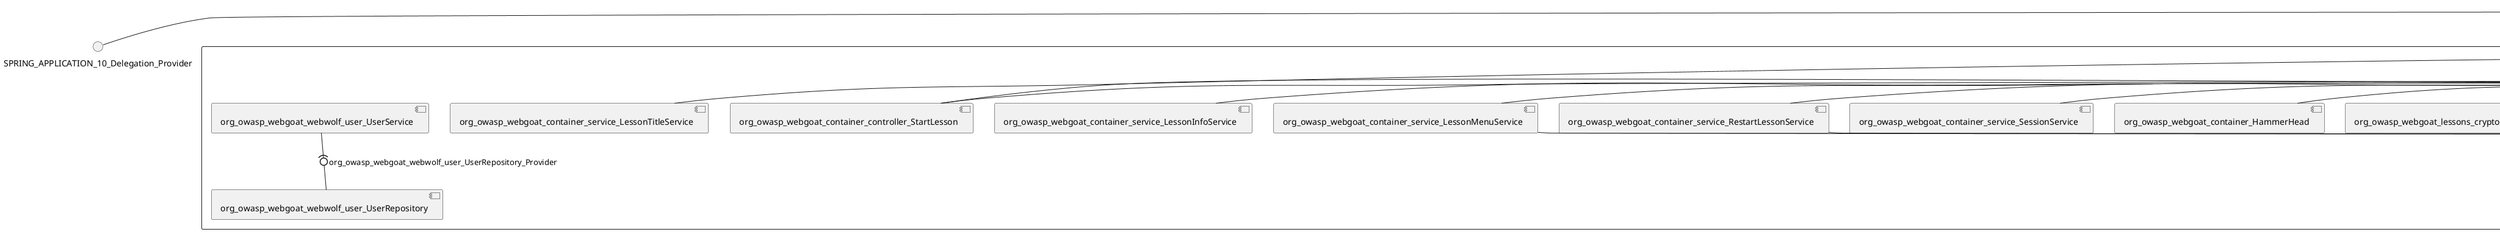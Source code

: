 @startuml
skinparam fixCircleLabelOverlapping true
skinparam componentStyle uml2
() SPRING_APPLICATION_10_Delegation_Provider
() SPRING_APPLICATION_11_Delegation_Provider
() SPRING_APPLICATION_12_Delegation_Provider
() SPRING_APPLICATION_13_Delegation_Provider
() SPRING_APPLICATION_14_Delegation_Provider
() SPRING_APPLICATION_15_Delegation_Provider
() SPRING_APPLICATION_16_Delegation_Provider
() SPRING_APPLICATION_2_Delegation_Provider
() SPRING_APPLICATION_3_Delegation_Provider
() SPRING_APPLICATION_4_Delegation_Provider
() SPRING_APPLICATION_5_Delegation_Provider
() SPRING_APPLICATION_6_Delegation_Provider
() SPRING_APPLICATION_7_Delegation_Provider
() SPRING_APPLICATION_8_Delegation_Provider
() SPRING_APPLICATION_9_Delegation_Provider
() SPRING_APPLICATION_BypassRestrictions_FieldRestrictions_POST_Delegation_Provider
() SPRING_APPLICATION_BypassRestrictions_frontendValidation_POST_Delegation_Provider
() SPRING_APPLICATION_ChromeDevTools_dummy_POST_Delegation_Provider
() SPRING_APPLICATION_ChromeDevTools_network_POST_Delegation_Provider
() SPRING_APPLICATION_CrossSiteScriptingStored_stored_xss_POST_Delegation_Provider
() SPRING_APPLICATION_CrossSiteScriptingStored_stored_xss_follow_up_POST_Delegation_Provider
() SPRING_APPLICATION_CrossSiteScripting_attack1_POST_Delegation_Provider
() SPRING_APPLICATION_CrossSiteScripting_attack3_POST_Delegation_Provider
() SPRING_APPLICATION_CrossSiteScripting_attack4_POST_Delegation_Provider
() SPRING_APPLICATION_CrossSiteScripting_attack5a_GET_Delegation_Provider
() SPRING_APPLICATION_CrossSiteScripting_attack6a_POST_Delegation_Provider
() SPRING_APPLICATION_CrossSiteScripting_dom_follow_up_POST_Delegation_Provider
() SPRING_APPLICATION_CrossSiteScripting_phone_home_xss_POST_Delegation_Provider
() SPRING_APPLICATION_CrossSiteScripting_quiz_GET_POST_Delegation_Provider
() SPRING_APPLICATION_Delegation_Provider
() SPRING_APPLICATION_GET_10_Delegation_Provider
() SPRING_APPLICATION_GET_11_Delegation_Provider
() SPRING_APPLICATION_GET_2_Delegation_Provider
() SPRING_APPLICATION_GET_3_Delegation_Provider
() SPRING_APPLICATION_GET_4_Delegation_Provider
() SPRING_APPLICATION_GET_5_Delegation_Provider
() SPRING_APPLICATION_GET_6_Delegation_Provider
() SPRING_APPLICATION_GET_7_Delegation_Provider
() SPRING_APPLICATION_GET_8_Delegation_Provider
() SPRING_APPLICATION_GET_9_Delegation_Provider
() SPRING_APPLICATION_GET_Delegation_Provider
() SPRING_APPLICATION_HtmlTampering_task_POST_Delegation_Provider
() SPRING_APPLICATION_HttpBasics_attack1_POST_Delegation_Provider
() SPRING_APPLICATION_HttpBasics_attack2_POST_Delegation_Provider
() SPRING_APPLICATION_IDOR_diff_attributes_POST_Delegation_Provider
() SPRING_APPLICATION_IDOR_login_POST_Delegation_Provider
() SPRING_APPLICATION_IDOR_profile_alt_path_POST_Delegation_Provider
() SPRING_APPLICATION_InsecureDeserialization_task_POST_Delegation_Provider
() SPRING_APPLICATION_InsecureLogin_Delegation_Provider
() SPRING_APPLICATION_JWT_decode_POST_Delegation_Provider
() SPRING_APPLICATION_JWT_jku_Delegation_Provider
() SPRING_APPLICATION_JWT_kid_Delegation_Provider
() SPRING_APPLICATION_JWT_quiz_GET_POST_Delegation_Provider
() SPRING_APPLICATION_JWT_refresh_Delegation_Provider
() SPRING_APPLICATION_JWT_secret_POST_Delegation_Provider
() SPRING_APPLICATION_JWT_votings_Delegation_Provider
() SPRING_APPLICATION_LogSpoofing_log_bleeding_POST_Delegation_Provider
() SPRING_APPLICATION_LogSpoofing_log_spoofing_POST_Delegation_Provider
() SPRING_APPLICATION_POST_10_Delegation_Provider
() SPRING_APPLICATION_POST_11_Delegation_Provider
() SPRING_APPLICATION_POST_12_Delegation_Provider
() SPRING_APPLICATION_POST_13_Delegation_Provider
() SPRING_APPLICATION_POST_14_Delegation_Provider
() SPRING_APPLICATION_POST_15_Delegation_Provider
() SPRING_APPLICATION_POST_16_Delegation_Provider
() SPRING_APPLICATION_POST_17_Delegation_Provider
() SPRING_APPLICATION_POST_18_Delegation_Provider
() SPRING_APPLICATION_POST_2_Delegation_Provider
() SPRING_APPLICATION_POST_3_Delegation_Provider
() SPRING_APPLICATION_POST_4_Delegation_Provider
() SPRING_APPLICATION_POST_5_Delegation_Provider
() SPRING_APPLICATION_POST_6_Delegation_Provider
() SPRING_APPLICATION_POST_7_Delegation_Provider
() SPRING_APPLICATION_POST_8_Delegation_Provider
() SPRING_APPLICATION_POST_9_Delegation_Provider
() SPRING_APPLICATION_POST_Delegation_Provider
() SPRING_APPLICATION_PUT_Delegation_Provider
() SPRING_APPLICATION_PasswordReset_ForgotPassword_create_password_reset_link_POST_Delegation_Provider
() SPRING_APPLICATION_PasswordReset_SecurityQuestions_POST_Delegation_Provider
() SPRING_APPLICATION_PasswordReset_reset_Delegation_Provider
() SPRING_APPLICATION_PasswordReset_simple_mail_reset_POST_Delegation_Provider
() SPRING_APPLICATION_PathTraversal_profile_picture_GET_Delegation_Provider
() SPRING_APPLICATION_PathTraversal_profile_picture_fix_GET_Delegation_Provider
() SPRING_APPLICATION_PathTraversal_profile_upload_POST_Delegation_Provider
() SPRING_APPLICATION_PathTraversal_profile_upload_fix_POST_Delegation_Provider
() SPRING_APPLICATION_PathTraversal_profile_upload_remove_user_input_POST_Delegation_Provider
() SPRING_APPLICATION_PathTraversal_random_POST_Delegation_Provider
() SPRING_APPLICATION_PathTraversal_random_picture_GET_Delegation_Provider
() SPRING_APPLICATION_PathTraversal_zip_slip_Delegation_Provider
() SPRING_APPLICATION_SSRF_task1_POST_Delegation_Provider
() SPRING_APPLICATION_SSRF_task2_POST_Delegation_Provider
() SPRING_APPLICATION_SecurePasswords_assignment_POST_Delegation_Provider
() SPRING_APPLICATION_SqlInjectionAdvanced_attack6a_POST_Delegation_Provider
() SPRING_APPLICATION_SqlInjectionAdvanced_attack6b_POST_Delegation_Provider
() SPRING_APPLICATION_SqlInjectionAdvanced_challenge_Login_POST_Delegation_Provider
() SPRING_APPLICATION_SqlInjectionAdvanced_challenge_PUT_Delegation_Provider
() SPRING_APPLICATION_SqlInjectionAdvanced_quiz_GET_POST_Delegation_Provider
() SPRING_APPLICATION_SqlInjectionMitigations_attack10a_POST_Delegation_Provider
() SPRING_APPLICATION_SqlInjectionMitigations_attack10b_POST_Delegation_Provider
() SPRING_APPLICATION_SqlInjectionMitigations_attack12a_POST_Delegation_Provider
() SPRING_APPLICATION_SqlInjectionMitigations_servers_GET_Delegation_Provider
() SPRING_APPLICATION_SqlInjection_assignment5a_POST_Delegation_Provider
() SPRING_APPLICATION_SqlInjection_assignment5b_POST_Delegation_Provider
() SPRING_APPLICATION_SqlInjection_attack10_POST_Delegation_Provider
() SPRING_APPLICATION_SqlInjection_attack2_POST_Delegation_Provider
() SPRING_APPLICATION_SqlInjection_attack3_POST_Delegation_Provider
() SPRING_APPLICATION_SqlInjection_attack4_POST_Delegation_Provider
() SPRING_APPLICATION_SqlInjection_attack5_POST_Delegation_Provider
() SPRING_APPLICATION_SqlInjection_attack8_POST_Delegation_Provider
() SPRING_APPLICATION_SqlInjection_attack9_POST_Delegation_Provider
() SPRING_APPLICATION_SqlOnlyInputValidationOnKeywords_attack_POST_Delegation_Provider
() SPRING_APPLICATION_SqlOnlyInputValidation_attack_POST_Delegation_Provider
() SPRING_APPLICATION_VulnerableComponents_attack1_POST_Delegation_Provider
() SPRING_APPLICATION_WebWolf_GET_Delegation_Provider
() SPRING_APPLICATION_WebWolf_landing_Delegation_Provider
() SPRING_APPLICATION_WebWolf_mail_Delegation_Provider
() SPRING_APPLICATION_challenge_1_POST_Delegation_Provider
() SPRING_APPLICATION_challenge_5_POST_Delegation_Provider
() SPRING_APPLICATION_challenge_7_Delegation_Provider
() SPRING_APPLICATION_challenge_8_Delegation_Provider
() SPRING_APPLICATION_challenge_logo_Delegation_Provider
() SPRING_APPLICATION_cia_quiz_GET_POST_Delegation_Provider
() SPRING_APPLICATION_clientSideFiltering_attack1_POST_Delegation_Provider
() SPRING_APPLICATION_clientSideFiltering_challenge_store_coupons_GET_Delegation_Provider
() SPRING_APPLICATION_clientSideFiltering_getItForFree_POST_Delegation_Provider
() SPRING_APPLICATION_clientSideFiltering_salaries_GET_Delegation_Provider
() SPRING_APPLICATION_crypto_encoding_basic_auth_POST_Delegation_Provider
() SPRING_APPLICATION_crypto_encoding_xor_POST_Delegation_Provider
() SPRING_APPLICATION_crypto_hashing_POST_Delegation_Provider
() SPRING_APPLICATION_crypto_secure_defaults_POST_Delegation_Provider
() SPRING_APPLICATION_crypto_signing_verify_POST_Delegation_Provider
() SPRING_APPLICATION_csrf_feedback_message_POST_Delegation_Provider
() SPRING_APPLICATION_csrf_review_POST_Delegation_Provider
() SPRING_APPLICATION_files_GET_Delegation_Provider
() SPRING_APPLICATION_fileupload_POST_Delegation_Provider
() SPRING_APPLICATION_jwt_Delegation_Provider
() SPRING_APPLICATION_landing_Delegation_Provider
() SPRING_APPLICATION_lesson_template_Delegation_Provider
() SPRING_APPLICATION_login_oauth_mvc_GET_Delegation_Provider
() SPRING_APPLICATION_mail_DELETE_GET_POST_Delegation_Provider
() SPRING_APPLICATION_register_mvc_POST_Delegation_Provider
() SPRING_APPLICATION_registration_GET_Delegation_Provider
() SPRING_APPLICATION_requests_GET_Delegation_Provider
() SPRING_APPLICATION_scoreboard_data_GET_Delegation_Provider
() SPRING_APPLICATION_server_directory_GET_Delegation_Provider
() SPRING_APPLICATION_service_debug_labels_mvc_Delegation_Provider
() SPRING_APPLICATION_service_lessonoverview_mvc_Delegation_Provider
() SPRING_APPLICATION_xxe_comments_GET_Delegation_Provider
rectangle System {
[org_owasp_webgoat_container_HammerHead] [[webgoat-webgoat.repository#_2__o_miHEe-Sm8hEGGBwPg]]
[org_owasp_webgoat_container_WebWolfRedirect] [[webgoat-webgoat.repository#_2__o_miHEe-Sm8hEGGBwPg]]
[org_owasp_webgoat_container_controller_StartLesson] [[webgoat-webgoat.repository#_2__o_miHEe-Sm8hEGGBwPg]]
[org_owasp_webgoat_container_controller_Welcome] [[webgoat-webgoat.repository#_2__o_miHEe-Sm8hEGGBwPg]]
[org_owasp_webgoat_container_i18n_PluginMessages_Provider] [[webgoat-webgoat.repository#_2__o_miHEe-Sm8hEGGBwPg]]
[org_owasp_webgoat_container_report_ReportCardController] [[webgoat-webgoat.repository#_2__o_miHEe-Sm8hEGGBwPg]]
[org_owasp_webgoat_container_service_EnvironmentService] [[webgoat-webgoat.repository#_2__o_miHEe-Sm8hEGGBwPg]]
[org_owasp_webgoat_container_service_HintService] [[webgoat-webgoat.repository#_2__o_miHEe-Sm8hEGGBwPg]]
[org_owasp_webgoat_container_service_LabelDebugService] [[webgoat-webgoat.repository#_2__o_miHEe-Sm8hEGGBwPg]]
[org_owasp_webgoat_container_service_LabelService] [[webgoat-webgoat.repository#_2__o_miHEe-Sm8hEGGBwPg]]
[org_owasp_webgoat_container_service_LessonInfoService] [[webgoat-webgoat.repository#_2__o_miHEe-Sm8hEGGBwPg]]
[org_owasp_webgoat_container_service_LessonMenuService] [[webgoat-webgoat.repository#_2__o_miHEe-Sm8hEGGBwPg]]
[org_owasp_webgoat_container_service_LessonProgressService] [[webgoat-webgoat.repository#_2__o_miHEe-Sm8hEGGBwPg]]
[org_owasp_webgoat_container_service_LessonTitleService] [[webgoat-webgoat.repository#_2__o_miHEe-Sm8hEGGBwPg]]
[org_owasp_webgoat_container_service_RestartLessonService] [[webgoat-webgoat.repository#_2__o_miHEe-Sm8hEGGBwPg]]
[org_owasp_webgoat_container_service_SessionService] [[webgoat-webgoat.repository#_2__o_miHEe-Sm8hEGGBwPg]]
[org_owasp_webgoat_container_session_UserSessionData_Provider] [[webgoat-webgoat.repository#_2__o_miHEe-Sm8hEGGBwPg]]
[org_owasp_webgoat_container_session_WebSession_Provider] [[webgoat-webgoat.repository#_2__o_miHEe-Sm8hEGGBwPg]]
[org_owasp_webgoat_container_users_RegistrationController] [[webgoat-webgoat.repository#_2__o_miHEe-Sm8hEGGBwPg]]
[org_owasp_webgoat_container_users_Scoreboard] [[webgoat-webgoat.repository#_2__o_miHEe-Sm8hEGGBwPg]]
[org_owasp_webgoat_container_users_UserProgressRepository] [[webgoat-webgoat.repository#_2__o_miHEe-Sm8hEGGBwPg]]
[org_owasp_webgoat_container_users_UserRepository] [[webgoat-webgoat.repository#_2__o_miHEe-Sm8hEGGBwPg]]
[org_owasp_webgoat_container_users_UserService] [[webgoat-webgoat.repository#_2__o_miHEe-Sm8hEGGBwPg]]
[org_owasp_webgoat_lessons_authbypass_VerifyAccount] [[webgoat-webgoat.repository#_2__o_miHEe-Sm8hEGGBwPg]]
[org_owasp_webgoat_lessons_bypassrestrictions_BypassRestrictionsFieldRestrictions] [[webgoat-webgoat.repository#_2__o_miHEe-Sm8hEGGBwPg]]
[org_owasp_webgoat_lessons_bypassrestrictions_BypassRestrictionsFrontendValidation] [[webgoat-webgoat.repository#_2__o_miHEe-Sm8hEGGBwPg]]
[org_owasp_webgoat_lessons_challenges_FlagController] [[webgoat-webgoat.repository#_2__o_miHEe-Sm8hEGGBwPg]]
[org_owasp_webgoat_lessons_challenges_challenge1_Assignment1] [[webgoat-webgoat.repository#_2__o_miHEe-Sm8hEGGBwPg]]
[org_owasp_webgoat_lessons_challenges_challenge1_ImageServlet] [[webgoat-webgoat.repository#_2__o_miHEe-Sm8hEGGBwPg]]
[org_owasp_webgoat_lessons_challenges_challenge5_Assignment5] [[webgoat-webgoat.repository#_2__o_miHEe-Sm8hEGGBwPg]]
[org_owasp_webgoat_lessons_challenges_challenge7_Assignment7] [[webgoat-webgoat.repository#_2__o_miHEe-Sm8hEGGBwPg]]
[org_owasp_webgoat_lessons_challenges_challenge8_Assignment8] [[webgoat-webgoat.repository#_2__o_miHEe-Sm8hEGGBwPg]]
[org_owasp_webgoat_lessons_chromedevtools_NetworkDummy] [[webgoat-webgoat.repository#_2__o_miHEe-Sm8hEGGBwPg]]
[org_owasp_webgoat_lessons_chromedevtools_NetworkLesson] [[webgoat-webgoat.repository#_2__o_miHEe-Sm8hEGGBwPg]]
[org_owasp_webgoat_lessons_cia_CIAQuiz] [[webgoat-webgoat.repository#_2__o_miHEe-Sm8hEGGBwPg]]
[org_owasp_webgoat_lessons_clientsidefiltering_ClientSideFilteringAssignment] [[webgoat-webgoat.repository#_2__o_miHEe-Sm8hEGGBwPg]]
[org_owasp_webgoat_lessons_clientsidefiltering_ClientSideFilteringFreeAssignment] [[webgoat-webgoat.repository#_2__o_miHEe-Sm8hEGGBwPg]]
[org_owasp_webgoat_lessons_clientsidefiltering_Salaries] [[webgoat-webgoat.repository#_2__o_miHEe-Sm8hEGGBwPg]]
[org_owasp_webgoat_lessons_clientsidefiltering_ShopEndpoint] [[webgoat-webgoat.repository#_2__o_miHEe-Sm8hEGGBwPg]]
[org_owasp_webgoat_lessons_cryptography_EncodingAssignment] [[webgoat-webgoat.repository#_2__o_miHEe-Sm8hEGGBwPg]]
[org_owasp_webgoat_lessons_cryptography_HashingAssignment] [[webgoat-webgoat.repository#_2__o_miHEe-Sm8hEGGBwPg]]
[org_owasp_webgoat_lessons_cryptography_SecureDefaultsAssignment] [[webgoat-webgoat.repository#_2__o_miHEe-Sm8hEGGBwPg]]
[org_owasp_webgoat_lessons_cryptography_SigningAssignment] [[webgoat-webgoat.repository#_2__o_miHEe-Sm8hEGGBwPg]]
[org_owasp_webgoat_lessons_cryptography_XOREncodingAssignment] [[webgoat-webgoat.repository#_2__o_miHEe-Sm8hEGGBwPg]]
[org_owasp_webgoat_lessons_csrf_CSRFConfirmFlag1] [[webgoat-webgoat.repository#_2__o_miHEe-Sm8hEGGBwPg]]
[org_owasp_webgoat_lessons_csrf_CSRFFeedback] [[webgoat-webgoat.repository#_2__o_miHEe-Sm8hEGGBwPg]]
[org_owasp_webgoat_lessons_csrf_CSRFGetFlag] [[webgoat-webgoat.repository#_2__o_miHEe-Sm8hEGGBwPg]]
[org_owasp_webgoat_lessons_csrf_CSRFLogin] [[webgoat-webgoat.repository#_2__o_miHEe-Sm8hEGGBwPg]]
[org_owasp_webgoat_lessons_csrf_ForgedReviews] [[webgoat-webgoat.repository#_2__o_miHEe-Sm8hEGGBwPg]]
[org_owasp_webgoat_lessons_csrf_ObjectMapper_Provider] [[webgoat-webgoat.repository#_2__o_miHEe-Sm8hEGGBwPg]]
[org_owasp_webgoat_lessons_deserialization_InsecureDeserializationTask] [[webgoat-webgoat.repository#_2__o_miHEe-Sm8hEGGBwPg]]
[org_owasp_webgoat_lessons_hijacksession_HijackSessionAssignment] [[webgoat-webgoat.repository#_2__o_miHEe-Sm8hEGGBwPg]]
[org_owasp_webgoat_lessons_hijacksession_cas_HijackSessionAuthenticationProvider] [[webgoat-webgoat.repository#_2__o_miHEe-Sm8hEGGBwPg]]
[org_owasp_webgoat_lessons_htmltampering_HtmlTamperingTask] [[webgoat-webgoat.repository#_2__o_miHEe-Sm8hEGGBwPg]]
[org_owasp_webgoat_lessons_httpbasics_HttpBasicsLesson] [[webgoat-webgoat.repository#_2__o_miHEe-Sm8hEGGBwPg]]
[org_owasp_webgoat_lessons_httpbasics_HttpBasicsQuiz] [[webgoat-webgoat.repository#_2__o_miHEe-Sm8hEGGBwPg]]
[org_owasp_webgoat_lessons_httpproxies_HttpBasicsInterceptRequest] [[webgoat-webgoat.repository#_2__o_miHEe-Sm8hEGGBwPg]]
[org_owasp_webgoat_lessons_idor_IDORDiffAttributes] [[webgoat-webgoat.repository#_2__o_miHEe-Sm8hEGGBwPg]]
[org_owasp_webgoat_lessons_idor_IDOREditOtherProfile] [[webgoat-webgoat.repository#_2__o_miHEe-Sm8hEGGBwPg]]
[org_owasp_webgoat_lessons_idor_IDORLogin] [[webgoat-webgoat.repository#_2__o_miHEe-Sm8hEGGBwPg]]
[org_owasp_webgoat_lessons_idor_IDORViewOtherProfile] [[webgoat-webgoat.repository#_2__o_miHEe-Sm8hEGGBwPg]]
[org_owasp_webgoat_lessons_idor_IDORViewOwnProfile] [[webgoat-webgoat.repository#_2__o_miHEe-Sm8hEGGBwPg]]
[org_owasp_webgoat_lessons_idor_IDORViewOwnProfileAltUrl] [[webgoat-webgoat.repository#_2__o_miHEe-Sm8hEGGBwPg]]
[org_owasp_webgoat_lessons_insecurelogin_InsecureLoginTask] [[webgoat-webgoat.repository#_2__o_miHEe-Sm8hEGGBwPg]]
[org_owasp_webgoat_lessons_jwt_JWTDecodeEndpoint] [[webgoat-webgoat.repository#_2__o_miHEe-Sm8hEGGBwPg]]
[org_owasp_webgoat_lessons_jwt_JWTQuiz] [[webgoat-webgoat.repository#_2__o_miHEe-Sm8hEGGBwPg]]
[org_owasp_webgoat_lessons_jwt_JWTRefreshEndpoint] [[webgoat-webgoat.repository#_2__o_miHEe-Sm8hEGGBwPg]]
[org_owasp_webgoat_lessons_jwt_JWTSecretKeyEndpoint] [[webgoat-webgoat.repository#_2__o_miHEe-Sm8hEGGBwPg]]
[org_owasp_webgoat_lessons_jwt_JWTVotesEndpoint] [[webgoat-webgoat.repository#_2__o_miHEe-Sm8hEGGBwPg]]
[org_owasp_webgoat_lessons_jwt_claimmisuse_JWTHeaderJKUEndpoint] [[webgoat-webgoat.repository#_2__o_miHEe-Sm8hEGGBwPg]]
[org_owasp_webgoat_lessons_jwt_claimmisuse_JWTHeaderKIDEndpoint] [[webgoat-webgoat.repository#_2__o_miHEe-Sm8hEGGBwPg]]
[org_owasp_webgoat_lessons_lessontemplate_SampleAttack] [[webgoat-webgoat.repository#_2__o_miHEe-Sm8hEGGBwPg]]
[org_owasp_webgoat_lessons_logging_LogBleedingTask] [[webgoat-webgoat.repository#_2__o_miHEe-Sm8hEGGBwPg]]
[org_owasp_webgoat_lessons_logging_LogSpoofingTask] [[webgoat-webgoat.repository#_2__o_miHEe-Sm8hEGGBwPg]]
[org_owasp_webgoat_lessons_missingac_MissingFunctionACHiddenMenus] [[webgoat-webgoat.repository#_2__o_miHEe-Sm8hEGGBwPg]]
[org_owasp_webgoat_lessons_missingac_MissingFunctionACUsers] [[webgoat-webgoat.repository#_2__o_miHEe-Sm8hEGGBwPg]]
[org_owasp_webgoat_lessons_missingac_MissingFunctionACYourHash] [[webgoat-webgoat.repository#_2__o_miHEe-Sm8hEGGBwPg]]
[org_owasp_webgoat_lessons_missingac_MissingFunctionACYourHashAdmin] [[webgoat-webgoat.repository#_2__o_miHEe-Sm8hEGGBwPg]]
[org_owasp_webgoat_lessons_passwordreset_QuestionsAssignment] [[webgoat-webgoat.repository#_2__o_miHEe-Sm8hEGGBwPg]]
[org_owasp_webgoat_lessons_passwordreset_ResetLinkAssignment] [[webgoat-webgoat.repository#_2__o_miHEe-Sm8hEGGBwPg]]
[org_owasp_webgoat_lessons_passwordreset_ResetLinkAssignmentForgotPassword] [[webgoat-webgoat.repository#_2__o_miHEe-Sm8hEGGBwPg]]
[org_owasp_webgoat_lessons_passwordreset_SecurityQuestionAssignment] [[webgoat-webgoat.repository#_2__o_miHEe-Sm8hEGGBwPg]]
[org_owasp_webgoat_lessons_passwordreset_SimpleMailAssignment] [[webgoat-webgoat.repository#_2__o_miHEe-Sm8hEGGBwPg]]
[org_owasp_webgoat_lessons_passwordreset_TriedQuestions] [[webgoat-webgoat.repository#_2__o_miHEe-Sm8hEGGBwPg]]
[org_owasp_webgoat_lessons_pathtraversal_ProfileUpload] [[webgoat-webgoat.repository#_2__o_miHEe-Sm8hEGGBwPg]]
[org_owasp_webgoat_lessons_pathtraversal_ProfileUploadFix] [[webgoat-webgoat.repository#_2__o_miHEe-Sm8hEGGBwPg]]
[org_owasp_webgoat_lessons_pathtraversal_ProfileUploadRemoveUserInput] [[webgoat-webgoat.repository#_2__o_miHEe-Sm8hEGGBwPg]]
[org_owasp_webgoat_lessons_pathtraversal_ProfileUploadRetrieval] [[webgoat-webgoat.repository#_2__o_miHEe-Sm8hEGGBwPg]]
[org_owasp_webgoat_lessons_pathtraversal_ProfileZipSlip] [[webgoat-webgoat.repository#_2__o_miHEe-Sm8hEGGBwPg]]
[org_owasp_webgoat_lessons_securepasswords_SecurePasswordsAssignment] [[webgoat-webgoat.repository#_2__o_miHEe-Sm8hEGGBwPg]]
[org_owasp_webgoat_lessons_spoofcookie_SpoofCookieAssignment] [[webgoat-webgoat.repository#_2__o_miHEe-Sm8hEGGBwPg]]
[org_owasp_webgoat_lessons_sqlinjection_advanced_SqlInjectionChallenge] [[webgoat-webgoat.repository#_2__o_miHEe-Sm8hEGGBwPg]]
[org_owasp_webgoat_lessons_sqlinjection_advanced_SqlInjectionChallengeLogin] [[webgoat-webgoat.repository#_2__o_miHEe-Sm8hEGGBwPg]]
[org_owasp_webgoat_lessons_sqlinjection_advanced_SqlInjectionLesson6a] [[webgoat-webgoat.repository#_2__o_miHEe-Sm8hEGGBwPg]]
[org_owasp_webgoat_lessons_sqlinjection_advanced_SqlInjectionLesson6b] [[webgoat-webgoat.repository#_2__o_miHEe-Sm8hEGGBwPg]]
[org_owasp_webgoat_lessons_sqlinjection_advanced_SqlInjectionQuiz] [[webgoat-webgoat.repository#_2__o_miHEe-Sm8hEGGBwPg]]
[org_owasp_webgoat_lessons_sqlinjection_introduction_SqlInjectionLesson10] [[webgoat-webgoat.repository#_2__o_miHEe-Sm8hEGGBwPg]]
[org_owasp_webgoat_lessons_sqlinjection_introduction_SqlInjectionLesson2] [[webgoat-webgoat.repository#_2__o_miHEe-Sm8hEGGBwPg]]
[org_owasp_webgoat_lessons_sqlinjection_introduction_SqlInjectionLesson3] [[webgoat-webgoat.repository#_2__o_miHEe-Sm8hEGGBwPg]]
[org_owasp_webgoat_lessons_sqlinjection_introduction_SqlInjectionLesson4] [[webgoat-webgoat.repository#_2__o_miHEe-Sm8hEGGBwPg]]
[org_owasp_webgoat_lessons_sqlinjection_introduction_SqlInjectionLesson5] [[webgoat-webgoat.repository#_2__o_miHEe-Sm8hEGGBwPg]]
[org_owasp_webgoat_lessons_sqlinjection_introduction_SqlInjectionLesson5a] [[webgoat-webgoat.repository#_2__o_miHEe-Sm8hEGGBwPg]]
[org_owasp_webgoat_lessons_sqlinjection_introduction_SqlInjectionLesson5b] [[webgoat-webgoat.repository#_2__o_miHEe-Sm8hEGGBwPg]]
[org_owasp_webgoat_lessons_sqlinjection_introduction_SqlInjectionLesson8] [[webgoat-webgoat.repository#_2__o_miHEe-Sm8hEGGBwPg]]
[org_owasp_webgoat_lessons_sqlinjection_introduction_SqlInjectionLesson9] [[webgoat-webgoat.repository#_2__o_miHEe-Sm8hEGGBwPg]]
[org_owasp_webgoat_lessons_sqlinjection_mitigation_Servers] [[webgoat-webgoat.repository#_2__o_miHEe-Sm8hEGGBwPg]]
[org_owasp_webgoat_lessons_sqlinjection_mitigation_SqlInjectionLesson10a] [[webgoat-webgoat.repository#_2__o_miHEe-Sm8hEGGBwPg]]
[org_owasp_webgoat_lessons_sqlinjection_mitigation_SqlInjectionLesson10b] [[webgoat-webgoat.repository#_2__o_miHEe-Sm8hEGGBwPg]]
[org_owasp_webgoat_lessons_sqlinjection_mitigation_SqlInjectionLesson13] [[webgoat-webgoat.repository#_2__o_miHEe-Sm8hEGGBwPg]]
[org_owasp_webgoat_lessons_sqlinjection_mitigation_SqlOnlyInputValidation] [[webgoat-webgoat.repository#_2__o_miHEe-Sm8hEGGBwPg]]
[org_owasp_webgoat_lessons_sqlinjection_mitigation_SqlOnlyInputValidationOnKeywords] [[webgoat-webgoat.repository#_2__o_miHEe-Sm8hEGGBwPg]]
[org_owasp_webgoat_lessons_ssrf_SSRFTask1] [[webgoat-webgoat.repository#_2__o_miHEe-Sm8hEGGBwPg]]
[org_owasp_webgoat_lessons_ssrf_SSRFTask2] [[webgoat-webgoat.repository#_2__o_miHEe-Sm8hEGGBwPg]]
[org_owasp_webgoat_lessons_vulnerablecomponents_VulnerableComponentsLesson] [[webgoat-webgoat.repository#_2__o_miHEe-Sm8hEGGBwPg]]
[org_owasp_webgoat_lessons_webwolfintroduction_LandingAssignment] [[webgoat-webgoat.repository#_2__o_miHEe-Sm8hEGGBwPg]]
[org_owasp_webgoat_lessons_webwolfintroduction_MailAssignment] [[webgoat-webgoat.repository#_2__o_miHEe-Sm8hEGGBwPg]]
[org_owasp_webgoat_lessons_xss_CrossSiteScriptingLesson1] [[webgoat-webgoat.repository#_2__o_miHEe-Sm8hEGGBwPg]]
[org_owasp_webgoat_lessons_xss_CrossSiteScriptingLesson3] [[webgoat-webgoat.repository#_2__o_miHEe-Sm8hEGGBwPg]]
[org_owasp_webgoat_lessons_xss_CrossSiteScriptingLesson4] [[webgoat-webgoat.repository#_2__o_miHEe-Sm8hEGGBwPg]]
[org_owasp_webgoat_lessons_xss_CrossSiteScriptingLesson5a] [[webgoat-webgoat.repository#_2__o_miHEe-Sm8hEGGBwPg]]
[org_owasp_webgoat_lessons_xss_CrossSiteScriptingLesson6a] [[webgoat-webgoat.repository#_2__o_miHEe-Sm8hEGGBwPg]]
[org_owasp_webgoat_lessons_xss_CrossSiteScriptingQuiz] [[webgoat-webgoat.repository#_2__o_miHEe-Sm8hEGGBwPg]]
[org_owasp_webgoat_lessons_xss_DOMCrossSiteScripting] [[webgoat-webgoat.repository#_2__o_miHEe-Sm8hEGGBwPg]]
[org_owasp_webgoat_lessons_xss_DOMCrossSiteScriptingVerifier] [[webgoat-webgoat.repository#_2__o_miHEe-Sm8hEGGBwPg]]
[org_owasp_webgoat_lessons_xss_stored_StoredCrossSiteScriptingVerifier] [[webgoat-webgoat.repository#_2__o_miHEe-Sm8hEGGBwPg]]
[org_owasp_webgoat_lessons_xss_stored_StoredXssComments] [[webgoat-webgoat.repository#_2__o_miHEe-Sm8hEGGBwPg]]
[org_owasp_webgoat_lessons_xxe_BlindSendFileAssignment] [[webgoat-webgoat.repository#_2__o_miHEe-Sm8hEGGBwPg]]
[org_owasp_webgoat_lessons_xxe_CommentsCache] [[webgoat-webgoat.repository#_2__o_miHEe-Sm8hEGGBwPg]]
[org_owasp_webgoat_lessons_xxe_CommentsEndpoint] [[webgoat-webgoat.repository#_2__o_miHEe-Sm8hEGGBwPg]]
[org_owasp_webgoat_lessons_xxe_ContentTypeAssignment] [[webgoat-webgoat.repository#_2__o_miHEe-Sm8hEGGBwPg]]
[org_owasp_webgoat_lessons_xxe_SimpleXXE] [[webgoat-webgoat.repository#_2__o_miHEe-Sm8hEGGBwPg]]
[org_owasp_webgoat_webwolf_FileServer] [[webgoat-webgoat.repository#_2__o_miHEe-Sm8hEGGBwPg]]
[org_owasp_webgoat_webwolf_jwt_JWTController] [[webgoat-webgoat.repository#_2__o_miHEe-Sm8hEGGBwPg]]
[org_owasp_webgoat_webwolf_mailbox_MailboxController] [[webgoat-webgoat.repository#_2__o_miHEe-Sm8hEGGBwPg]]
[org_owasp_webgoat_webwolf_mailbox_MailboxRepository] [[webgoat-webgoat.repository#_2__o_miHEe-Sm8hEGGBwPg]]
[org_owasp_webgoat_webwolf_requests_LandingPage] [[webgoat-webgoat.repository#_2__o_miHEe-Sm8hEGGBwPg]]
[org_owasp_webgoat_webwolf_requests_Requests] [[webgoat-webgoat.repository#_2__o_miHEe-Sm8hEGGBwPg]]
[org_owasp_webgoat_webwolf_user_UserRepository] [[webgoat-webgoat.repository#_2__o_miHEe-Sm8hEGGBwPg]]
[org_owasp_webgoat_webwolf_user_UserService] [[webgoat-webgoat.repository#_2__o_miHEe-Sm8hEGGBwPg]]
port SPRING_APPLICATION_10_Provider
SPRING_APPLICATION_10_Delegation_Provider - SPRING_APPLICATION_10_Provider
SPRING_APPLICATION_10_Provider - [org_owasp_webgoat_lessons_xxe_SimpleXXE]
port SPRING_APPLICATION_11_Provider
SPRING_APPLICATION_11_Delegation_Provider - SPRING_APPLICATION_11_Provider
SPRING_APPLICATION_11_Provider - [org_owasp_webgoat_container_controller_StartLesson]
port SPRING_APPLICATION_12_Provider
SPRING_APPLICATION_12_Delegation_Provider - SPRING_APPLICATION_12_Provider
SPRING_APPLICATION_12_Provider - [org_owasp_webgoat_container_service_LessonTitleService]
port SPRING_APPLICATION_13_Provider
SPRING_APPLICATION_13_Delegation_Provider - SPRING_APPLICATION_13_Provider
SPRING_APPLICATION_13_Provider - [org_owasp_webgoat_lessons_jwt_JWTSecretKeyEndpoint]
port SPRING_APPLICATION_14_Provider
SPRING_APPLICATION_14_Delegation_Provider - SPRING_APPLICATION_14_Provider
SPRING_APPLICATION_14_Provider - [org_owasp_webgoat_webwolf_FileServer]
port SPRING_APPLICATION_15_Provider
SPRING_APPLICATION_15_Delegation_Provider - SPRING_APPLICATION_15_Provider
SPRING_APPLICATION_15_Provider - [org_owasp_webgoat_lessons_cryptography_SigningAssignment]
port SPRING_APPLICATION_16_Provider
SPRING_APPLICATION_16_Delegation_Provider - SPRING_APPLICATION_16_Provider
SPRING_APPLICATION_16_Provider - [org_owasp_webgoat_lessons_cryptography_HashingAssignment]
port SPRING_APPLICATION_2_Provider
SPRING_APPLICATION_2_Delegation_Provider - SPRING_APPLICATION_2_Provider
SPRING_APPLICATION_2_Provider - [org_owasp_webgoat_container_service_LessonInfoService]
port SPRING_APPLICATION_3_Provider
SPRING_APPLICATION_3_Delegation_Provider - SPRING_APPLICATION_3_Provider
SPRING_APPLICATION_3_Provider - [org_owasp_webgoat_container_service_LessonMenuService]
port SPRING_APPLICATION_4_Provider
SPRING_APPLICATION_4_Delegation_Provider - SPRING_APPLICATION_4_Provider
SPRING_APPLICATION_4_Provider - [org_owasp_webgoat_container_controller_StartLesson]
port SPRING_APPLICATION_5_Provider
SPRING_APPLICATION_5_Delegation_Provider - SPRING_APPLICATION_5_Provider
SPRING_APPLICATION_5_Provider - [org_owasp_webgoat_container_service_RestartLessonService]
port SPRING_APPLICATION_6_Provider
SPRING_APPLICATION_6_Delegation_Provider - SPRING_APPLICATION_6_Provider
SPRING_APPLICATION_6_Provider - [org_owasp_webgoat_container_service_SessionService]
port SPRING_APPLICATION_7_Provider
SPRING_APPLICATION_7_Delegation_Provider - SPRING_APPLICATION_7_Provider
SPRING_APPLICATION_7_Provider - [org_owasp_webgoat_container_HammerHead]
port SPRING_APPLICATION_8_Provider
SPRING_APPLICATION_8_Delegation_Provider - SPRING_APPLICATION_8_Provider
SPRING_APPLICATION_8_Provider - [org_owasp_webgoat_container_service_LabelDebugService]
port SPRING_APPLICATION_9_Provider
SPRING_APPLICATION_9_Delegation_Provider - SPRING_APPLICATION_9_Provider
SPRING_APPLICATION_9_Provider - [org_owasp_webgoat_lessons_cryptography_HashingAssignment]
port SPRING_APPLICATION_BypassRestrictions_FieldRestrictions_POST_Provider
SPRING_APPLICATION_BypassRestrictions_FieldRestrictions_POST_Delegation_Provider - SPRING_APPLICATION_BypassRestrictions_FieldRestrictions_POST_Provider
SPRING_APPLICATION_BypassRestrictions_FieldRestrictions_POST_Provider - [org_owasp_webgoat_lessons_bypassrestrictions_BypassRestrictionsFieldRestrictions]
port SPRING_APPLICATION_BypassRestrictions_frontendValidation_POST_Provider
SPRING_APPLICATION_BypassRestrictions_frontendValidation_POST_Delegation_Provider - SPRING_APPLICATION_BypassRestrictions_frontendValidation_POST_Provider
SPRING_APPLICATION_BypassRestrictions_frontendValidation_POST_Provider - [org_owasp_webgoat_lessons_bypassrestrictions_BypassRestrictionsFrontendValidation]
port SPRING_APPLICATION_ChromeDevTools_dummy_POST_Provider
SPRING_APPLICATION_ChromeDevTools_dummy_POST_Delegation_Provider - SPRING_APPLICATION_ChromeDevTools_dummy_POST_Provider
SPRING_APPLICATION_ChromeDevTools_dummy_POST_Provider - [org_owasp_webgoat_lessons_chromedevtools_NetworkDummy]
port SPRING_APPLICATION_ChromeDevTools_network_POST_Provider
SPRING_APPLICATION_ChromeDevTools_network_POST_Delegation_Provider - SPRING_APPLICATION_ChromeDevTools_network_POST_Provider
SPRING_APPLICATION_ChromeDevTools_network_POST_Provider - [org_owasp_webgoat_lessons_chromedevtools_NetworkLesson]
port SPRING_APPLICATION_CrossSiteScriptingStored_stored_xss_POST_Provider
SPRING_APPLICATION_CrossSiteScriptingStored_stored_xss_POST_Delegation_Provider - SPRING_APPLICATION_CrossSiteScriptingStored_stored_xss_POST_Provider
SPRING_APPLICATION_CrossSiteScriptingStored_stored_xss_POST_Provider - [org_owasp_webgoat_lessons_xss_stored_StoredXssComments]
port SPRING_APPLICATION_CrossSiteScriptingStored_stored_xss_follow_up_POST_Provider
SPRING_APPLICATION_CrossSiteScriptingStored_stored_xss_follow_up_POST_Delegation_Provider - SPRING_APPLICATION_CrossSiteScriptingStored_stored_xss_follow_up_POST_Provider
SPRING_APPLICATION_CrossSiteScriptingStored_stored_xss_follow_up_POST_Provider - [org_owasp_webgoat_lessons_xss_stored_StoredCrossSiteScriptingVerifier]
port SPRING_APPLICATION_CrossSiteScripting_attack1_POST_Provider
SPRING_APPLICATION_CrossSiteScripting_attack1_POST_Delegation_Provider - SPRING_APPLICATION_CrossSiteScripting_attack1_POST_Provider
SPRING_APPLICATION_CrossSiteScripting_attack1_POST_Provider - [org_owasp_webgoat_lessons_xss_CrossSiteScriptingLesson1]
port SPRING_APPLICATION_CrossSiteScripting_attack3_POST_Provider
SPRING_APPLICATION_CrossSiteScripting_attack3_POST_Delegation_Provider - SPRING_APPLICATION_CrossSiteScripting_attack3_POST_Provider
SPRING_APPLICATION_CrossSiteScripting_attack3_POST_Provider - [org_owasp_webgoat_lessons_xss_CrossSiteScriptingLesson3]
port SPRING_APPLICATION_CrossSiteScripting_attack4_POST_Provider
SPRING_APPLICATION_CrossSiteScripting_attack4_POST_Delegation_Provider - SPRING_APPLICATION_CrossSiteScripting_attack4_POST_Provider
SPRING_APPLICATION_CrossSiteScripting_attack4_POST_Provider - [org_owasp_webgoat_lessons_xss_CrossSiteScriptingLesson4]
port SPRING_APPLICATION_CrossSiteScripting_attack5a_GET_Provider
SPRING_APPLICATION_CrossSiteScripting_attack5a_GET_Delegation_Provider - SPRING_APPLICATION_CrossSiteScripting_attack5a_GET_Provider
SPRING_APPLICATION_CrossSiteScripting_attack5a_GET_Provider - [org_owasp_webgoat_lessons_xss_CrossSiteScriptingLesson5a]
port SPRING_APPLICATION_CrossSiteScripting_attack6a_POST_Provider
SPRING_APPLICATION_CrossSiteScripting_attack6a_POST_Delegation_Provider - SPRING_APPLICATION_CrossSiteScripting_attack6a_POST_Provider
SPRING_APPLICATION_CrossSiteScripting_attack6a_POST_Provider - [org_owasp_webgoat_lessons_xss_CrossSiteScriptingLesson6a]
port SPRING_APPLICATION_CrossSiteScripting_dom_follow_up_POST_Provider
SPRING_APPLICATION_CrossSiteScripting_dom_follow_up_POST_Delegation_Provider - SPRING_APPLICATION_CrossSiteScripting_dom_follow_up_POST_Provider
SPRING_APPLICATION_CrossSiteScripting_dom_follow_up_POST_Provider - [org_owasp_webgoat_lessons_xss_DOMCrossSiteScriptingVerifier]
port SPRING_APPLICATION_CrossSiteScripting_phone_home_xss_POST_Provider
SPRING_APPLICATION_CrossSiteScripting_phone_home_xss_POST_Delegation_Provider - SPRING_APPLICATION_CrossSiteScripting_phone_home_xss_POST_Provider
SPRING_APPLICATION_CrossSiteScripting_phone_home_xss_POST_Provider - [org_owasp_webgoat_lessons_xss_DOMCrossSiteScripting]
port SPRING_APPLICATION_CrossSiteScripting_quiz_GET_POST_Provider
SPRING_APPLICATION_CrossSiteScripting_quiz_GET_POST_Delegation_Provider - SPRING_APPLICATION_CrossSiteScripting_quiz_GET_POST_Provider
SPRING_APPLICATION_CrossSiteScripting_quiz_GET_POST_Provider - [org_owasp_webgoat_lessons_xss_CrossSiteScriptingQuiz]
port SPRING_APPLICATION_Provider
SPRING_APPLICATION_Delegation_Provider - SPRING_APPLICATION_Provider
SPRING_APPLICATION_Provider - [org_owasp_webgoat_lessons_httpproxies_HttpBasicsInterceptRequest]
port SPRING_APPLICATION_GET_10_Provider
SPRING_APPLICATION_GET_10_Delegation_Provider - SPRING_APPLICATION_GET_10_Provider
SPRING_APPLICATION_GET_10_Provider - [org_owasp_webgoat_lessons_csrf_ForgedReviews]
port SPRING_APPLICATION_GET_11_Provider
SPRING_APPLICATION_GET_11_Delegation_Provider - SPRING_APPLICATION_GET_11_Provider
SPRING_APPLICATION_GET_11_Provider - [org_owasp_webgoat_lessons_spoofcookie_SpoofCookieAssignment]
port SPRING_APPLICATION_GET_2_Provider
SPRING_APPLICATION_GET_2_Delegation_Provider - SPRING_APPLICATION_GET_2_Provider
SPRING_APPLICATION_GET_2_Provider - [org_owasp_webgoat_container_controller_Welcome]
port SPRING_APPLICATION_GET_3_Provider
SPRING_APPLICATION_GET_3_Delegation_Provider - SPRING_APPLICATION_GET_3_Provider
SPRING_APPLICATION_GET_3_Provider - [org_owasp_webgoat_lessons_cryptography_EncodingAssignment]
port SPRING_APPLICATION_GET_4_Provider
SPRING_APPLICATION_GET_4_Delegation_Provider - SPRING_APPLICATION_GET_4_Provider
SPRING_APPLICATION_GET_4_Provider - [org_owasp_webgoat_container_service_HintService]
port SPRING_APPLICATION_GET_5_Provider
SPRING_APPLICATION_GET_5_Delegation_Provider - SPRING_APPLICATION_GET_5_Provider
SPRING_APPLICATION_GET_5_Provider - [org_owasp_webgoat_lessons_idor_IDORViewOtherProfile]
port SPRING_APPLICATION_GET_6_Provider
SPRING_APPLICATION_GET_6_Delegation_Provider - SPRING_APPLICATION_GET_6_Provider
SPRING_APPLICATION_GET_6_Provider - [org_owasp_webgoat_container_service_LabelService]
port SPRING_APPLICATION_GET_7_Provider
SPRING_APPLICATION_GET_7_Delegation_Provider - SPRING_APPLICATION_GET_7_Provider
SPRING_APPLICATION_GET_7_Provider - [org_owasp_webgoat_lessons_xss_stored_StoredXssComments]
port SPRING_APPLICATION_GET_8_Provider
SPRING_APPLICATION_GET_8_Delegation_Provider - SPRING_APPLICATION_GET_8_Provider
SPRING_APPLICATION_GET_8_Provider - [org_owasp_webgoat_lessons_idor_IDORViewOwnProfile]
port SPRING_APPLICATION_GET_9_Provider
SPRING_APPLICATION_GET_9_Delegation_Provider - SPRING_APPLICATION_GET_9_Provider
SPRING_APPLICATION_GET_9_Provider - [org_owasp_webgoat_lessons_missingac_MissingFunctionACUsers]
port SPRING_APPLICATION_GET_Provider
SPRING_APPLICATION_GET_Delegation_Provider - SPRING_APPLICATION_GET_Provider
SPRING_APPLICATION_GET_Provider - [org_owasp_webgoat_container_report_ReportCardController]
port SPRING_APPLICATION_HtmlTampering_task_POST_Provider
SPRING_APPLICATION_HtmlTampering_task_POST_Delegation_Provider - SPRING_APPLICATION_HtmlTampering_task_POST_Provider
SPRING_APPLICATION_HtmlTampering_task_POST_Provider - [org_owasp_webgoat_lessons_htmltampering_HtmlTamperingTask]
port SPRING_APPLICATION_HttpBasics_attack1_POST_Provider
SPRING_APPLICATION_HttpBasics_attack1_POST_Delegation_Provider - SPRING_APPLICATION_HttpBasics_attack1_POST_Provider
SPRING_APPLICATION_HttpBasics_attack1_POST_Provider - [org_owasp_webgoat_lessons_httpbasics_HttpBasicsLesson]
port SPRING_APPLICATION_HttpBasics_attack2_POST_Provider
SPRING_APPLICATION_HttpBasics_attack2_POST_Delegation_Provider - SPRING_APPLICATION_HttpBasics_attack2_POST_Provider
SPRING_APPLICATION_HttpBasics_attack2_POST_Provider - [org_owasp_webgoat_lessons_httpbasics_HttpBasicsQuiz]
port SPRING_APPLICATION_IDOR_diff_attributes_POST_Provider
SPRING_APPLICATION_IDOR_diff_attributes_POST_Delegation_Provider - SPRING_APPLICATION_IDOR_diff_attributes_POST_Provider
SPRING_APPLICATION_IDOR_diff_attributes_POST_Provider - [org_owasp_webgoat_lessons_idor_IDORDiffAttributes]
port SPRING_APPLICATION_IDOR_login_POST_Provider
SPRING_APPLICATION_IDOR_login_POST_Delegation_Provider - SPRING_APPLICATION_IDOR_login_POST_Provider
SPRING_APPLICATION_IDOR_login_POST_Provider - [org_owasp_webgoat_lessons_idor_IDORLogin]
port SPRING_APPLICATION_IDOR_profile_alt_path_POST_Provider
SPRING_APPLICATION_IDOR_profile_alt_path_POST_Delegation_Provider - SPRING_APPLICATION_IDOR_profile_alt_path_POST_Provider
SPRING_APPLICATION_IDOR_profile_alt_path_POST_Provider - [org_owasp_webgoat_lessons_idor_IDORViewOwnProfileAltUrl]
port SPRING_APPLICATION_InsecureDeserialization_task_POST_Provider
SPRING_APPLICATION_InsecureDeserialization_task_POST_Delegation_Provider - SPRING_APPLICATION_InsecureDeserialization_task_POST_Provider
SPRING_APPLICATION_InsecureDeserialization_task_POST_Provider - [org_owasp_webgoat_lessons_deserialization_InsecureDeserializationTask]
port SPRING_APPLICATION_InsecureLogin_Provider
SPRING_APPLICATION_InsecureLogin_Delegation_Provider - SPRING_APPLICATION_InsecureLogin_Provider
SPRING_APPLICATION_InsecureLogin_Provider - [org_owasp_webgoat_lessons_insecurelogin_InsecureLoginTask]
port SPRING_APPLICATION_JWT_decode_POST_Provider
SPRING_APPLICATION_JWT_decode_POST_Delegation_Provider - SPRING_APPLICATION_JWT_decode_POST_Provider
SPRING_APPLICATION_JWT_decode_POST_Provider - [org_owasp_webgoat_lessons_jwt_JWTDecodeEndpoint]
port SPRING_APPLICATION_JWT_jku_Provider
SPRING_APPLICATION_JWT_jku_Delegation_Provider - SPRING_APPLICATION_JWT_jku_Provider
SPRING_APPLICATION_JWT_jku_Provider - [org_owasp_webgoat_lessons_jwt_claimmisuse_JWTHeaderJKUEndpoint]
port SPRING_APPLICATION_JWT_kid_Provider
SPRING_APPLICATION_JWT_kid_Delegation_Provider - SPRING_APPLICATION_JWT_kid_Provider
SPRING_APPLICATION_JWT_kid_Provider - [org_owasp_webgoat_lessons_jwt_claimmisuse_JWTHeaderKIDEndpoint]
port SPRING_APPLICATION_JWT_quiz_GET_POST_Provider
SPRING_APPLICATION_JWT_quiz_GET_POST_Delegation_Provider - SPRING_APPLICATION_JWT_quiz_GET_POST_Provider
SPRING_APPLICATION_JWT_quiz_GET_POST_Provider - [org_owasp_webgoat_lessons_jwt_JWTQuiz]
port SPRING_APPLICATION_JWT_refresh_Provider
SPRING_APPLICATION_JWT_refresh_Delegation_Provider - SPRING_APPLICATION_JWT_refresh_Provider
SPRING_APPLICATION_JWT_refresh_Provider - [org_owasp_webgoat_lessons_jwt_JWTRefreshEndpoint]
port SPRING_APPLICATION_JWT_secret_POST_Provider
SPRING_APPLICATION_JWT_secret_POST_Delegation_Provider - SPRING_APPLICATION_JWT_secret_POST_Provider
SPRING_APPLICATION_JWT_secret_POST_Provider - [org_owasp_webgoat_lessons_jwt_JWTSecretKeyEndpoint]
port SPRING_APPLICATION_JWT_votings_Provider
SPRING_APPLICATION_JWT_votings_Delegation_Provider - SPRING_APPLICATION_JWT_votings_Provider
SPRING_APPLICATION_JWT_votings_Provider - [org_owasp_webgoat_lessons_jwt_JWTVotesEndpoint]
port SPRING_APPLICATION_LogSpoofing_log_bleeding_POST_Provider
SPRING_APPLICATION_LogSpoofing_log_bleeding_POST_Delegation_Provider - SPRING_APPLICATION_LogSpoofing_log_bleeding_POST_Provider
SPRING_APPLICATION_LogSpoofing_log_bleeding_POST_Provider - [org_owasp_webgoat_lessons_logging_LogBleedingTask]
port SPRING_APPLICATION_LogSpoofing_log_spoofing_POST_Provider
SPRING_APPLICATION_LogSpoofing_log_spoofing_POST_Delegation_Provider - SPRING_APPLICATION_LogSpoofing_log_spoofing_POST_Provider
SPRING_APPLICATION_LogSpoofing_log_spoofing_POST_Provider - [org_owasp_webgoat_lessons_logging_LogSpoofingTask]
port SPRING_APPLICATION_POST_10_Provider
SPRING_APPLICATION_POST_10_Delegation_Provider - SPRING_APPLICATION_POST_10_Provider
SPRING_APPLICATION_POST_10_Provider - [org_owasp_webgoat_lessons_missingac_MissingFunctionACUsers]
port SPRING_APPLICATION_POST_11_Provider
SPRING_APPLICATION_POST_11_Delegation_Provider - SPRING_APPLICATION_POST_11_Provider
SPRING_APPLICATION_POST_11_Provider - [org_owasp_webgoat_lessons_chromedevtools_NetworkLesson]
port SPRING_APPLICATION_POST_12_Provider
SPRING_APPLICATION_POST_12_Delegation_Provider - SPRING_APPLICATION_POST_12_Provider
SPRING_APPLICATION_POST_12_Provider - [org_owasp_webgoat_lessons_csrf_CSRFLogin]
port SPRING_APPLICATION_POST_13_Provider
SPRING_APPLICATION_POST_13_Delegation_Provider - SPRING_APPLICATION_POST_13_Provider
SPRING_APPLICATION_POST_13_Provider - [org_owasp_webgoat_lessons_xxe_SimpleXXE]
port SPRING_APPLICATION_POST_14_Provider
SPRING_APPLICATION_POST_14_Delegation_Provider - SPRING_APPLICATION_POST_14_Provider
SPRING_APPLICATION_POST_14_Provider - [org_owasp_webgoat_lessons_missingac_MissingFunctionACHiddenMenus]
port SPRING_APPLICATION_POST_15_Provider
SPRING_APPLICATION_POST_15_Delegation_Provider - SPRING_APPLICATION_POST_15_Provider
SPRING_APPLICATION_POST_15_Provider - [org_owasp_webgoat_lessons_csrf_CSRFFeedback]
port SPRING_APPLICATION_POST_16_Provider
SPRING_APPLICATION_POST_16_Delegation_Provider - SPRING_APPLICATION_POST_16_Provider
SPRING_APPLICATION_POST_16_Provider - [org_owasp_webgoat_lessons_csrf_CSRFConfirmFlag1]
port SPRING_APPLICATION_POST_17_Provider
SPRING_APPLICATION_POST_17_Delegation_Provider - SPRING_APPLICATION_POST_17_Provider
SPRING_APPLICATION_POST_17_Provider - [org_owasp_webgoat_lessons_passwordreset_SimpleMailAssignment]
port SPRING_APPLICATION_POST_18_Provider
SPRING_APPLICATION_POST_18_Delegation_Provider - SPRING_APPLICATION_POST_18_Provider
SPRING_APPLICATION_POST_18_Provider - [org_owasp_webgoat_lessons_xxe_BlindSendFileAssignment]
port SPRING_APPLICATION_POST_2_Provider
SPRING_APPLICATION_POST_2_Delegation_Provider - SPRING_APPLICATION_POST_2_Provider
SPRING_APPLICATION_POST_2_Provider - [org_owasp_webgoat_lessons_hijacksession_HijackSessionAssignment]
port SPRING_APPLICATION_POST_3_Provider
SPRING_APPLICATION_POST_3_Delegation_Provider - SPRING_APPLICATION_POST_3_Provider
SPRING_APPLICATION_POST_3_Provider - [org_owasp_webgoat_lessons_spoofcookie_SpoofCookieAssignment]
port SPRING_APPLICATION_POST_4_Provider
SPRING_APPLICATION_POST_4_Delegation_Provider - SPRING_APPLICATION_POST_4_Provider
SPRING_APPLICATION_POST_4_Provider - [org_owasp_webgoat_lessons_passwordreset_QuestionsAssignment]
port SPRING_APPLICATION_POST_5_Provider
SPRING_APPLICATION_POST_5_Delegation_Provider - SPRING_APPLICATION_POST_5_Provider
SPRING_APPLICATION_POST_5_Provider - [org_owasp_webgoat_lessons_authbypass_VerifyAccount]
port SPRING_APPLICATION_POST_6_Provider
SPRING_APPLICATION_POST_6_Delegation_Provider - SPRING_APPLICATION_POST_6_Provider
SPRING_APPLICATION_POST_6_Provider - [org_owasp_webgoat_lessons_missingac_MissingFunctionACYourHashAdmin]
port SPRING_APPLICATION_POST_7_Provider
SPRING_APPLICATION_POST_7_Delegation_Provider - SPRING_APPLICATION_POST_7_Provider
SPRING_APPLICATION_POST_7_Provider - [org_owasp_webgoat_lessons_challenges_FlagController]
port SPRING_APPLICATION_POST_8_Provider
SPRING_APPLICATION_POST_8_Delegation_Provider - SPRING_APPLICATION_POST_8_Provider
SPRING_APPLICATION_POST_8_Provider - [org_owasp_webgoat_lessons_missingac_MissingFunctionACYourHash]
port SPRING_APPLICATION_POST_9_Provider
SPRING_APPLICATION_POST_9_Delegation_Provider - SPRING_APPLICATION_POST_9_Provider
SPRING_APPLICATION_POST_9_Provider - [org_owasp_webgoat_lessons_csrf_CSRFGetFlag]
port SPRING_APPLICATION_POST_Provider
SPRING_APPLICATION_POST_Delegation_Provider - SPRING_APPLICATION_POST_Provider
SPRING_APPLICATION_POST_Provider - [org_owasp_webgoat_lessons_xxe_ContentTypeAssignment]
port SPRING_APPLICATION_PUT_Provider
SPRING_APPLICATION_PUT_Delegation_Provider - SPRING_APPLICATION_PUT_Provider
SPRING_APPLICATION_PUT_Provider - [org_owasp_webgoat_lessons_idor_IDOREditOtherProfile]
port SPRING_APPLICATION_PasswordReset_ForgotPassword_create_password_reset_link_POST_Provider
SPRING_APPLICATION_PasswordReset_ForgotPassword_create_password_reset_link_POST_Delegation_Provider - SPRING_APPLICATION_PasswordReset_ForgotPassword_create_password_reset_link_POST_Provider
SPRING_APPLICATION_PasswordReset_ForgotPassword_create_password_reset_link_POST_Provider - [org_owasp_webgoat_lessons_passwordreset_ResetLinkAssignmentForgotPassword]
port SPRING_APPLICATION_PasswordReset_SecurityQuestions_POST_Provider
SPRING_APPLICATION_PasswordReset_SecurityQuestions_POST_Delegation_Provider - SPRING_APPLICATION_PasswordReset_SecurityQuestions_POST_Provider
SPRING_APPLICATION_PasswordReset_SecurityQuestions_POST_Provider - [org_owasp_webgoat_lessons_passwordreset_SecurityQuestionAssignment]
port SPRING_APPLICATION_PasswordReset_reset_Provider
SPRING_APPLICATION_PasswordReset_reset_Delegation_Provider - SPRING_APPLICATION_PasswordReset_reset_Provider
SPRING_APPLICATION_PasswordReset_reset_Provider - [org_owasp_webgoat_lessons_passwordreset_ResetLinkAssignment]
port SPRING_APPLICATION_PasswordReset_simple_mail_reset_POST_Provider
SPRING_APPLICATION_PasswordReset_simple_mail_reset_POST_Delegation_Provider - SPRING_APPLICATION_PasswordReset_simple_mail_reset_POST_Provider
SPRING_APPLICATION_PasswordReset_simple_mail_reset_POST_Provider - [org_owasp_webgoat_lessons_passwordreset_SimpleMailAssignment]
port SPRING_APPLICATION_PathTraversal_profile_picture_GET_Provider
SPRING_APPLICATION_PathTraversal_profile_picture_GET_Delegation_Provider - SPRING_APPLICATION_PathTraversal_profile_picture_GET_Provider
SPRING_APPLICATION_PathTraversal_profile_picture_GET_Provider - [org_owasp_webgoat_lessons_pathtraversal_ProfileUpload]
port SPRING_APPLICATION_PathTraversal_profile_picture_fix_GET_Provider
SPRING_APPLICATION_PathTraversal_profile_picture_fix_GET_Delegation_Provider - SPRING_APPLICATION_PathTraversal_profile_picture_fix_GET_Provider
SPRING_APPLICATION_PathTraversal_profile_picture_fix_GET_Provider - [org_owasp_webgoat_lessons_pathtraversal_ProfileUploadFix]
port SPRING_APPLICATION_PathTraversal_profile_upload_POST_Provider
SPRING_APPLICATION_PathTraversal_profile_upload_POST_Delegation_Provider - SPRING_APPLICATION_PathTraversal_profile_upload_POST_Provider
SPRING_APPLICATION_PathTraversal_profile_upload_POST_Provider - [org_owasp_webgoat_lessons_pathtraversal_ProfileUpload]
port SPRING_APPLICATION_PathTraversal_profile_upload_fix_POST_Provider
SPRING_APPLICATION_PathTraversal_profile_upload_fix_POST_Delegation_Provider - SPRING_APPLICATION_PathTraversal_profile_upload_fix_POST_Provider
SPRING_APPLICATION_PathTraversal_profile_upload_fix_POST_Provider - [org_owasp_webgoat_lessons_pathtraversal_ProfileUploadFix]
port SPRING_APPLICATION_PathTraversal_profile_upload_remove_user_input_POST_Provider
SPRING_APPLICATION_PathTraversal_profile_upload_remove_user_input_POST_Delegation_Provider - SPRING_APPLICATION_PathTraversal_profile_upload_remove_user_input_POST_Provider
SPRING_APPLICATION_PathTraversal_profile_upload_remove_user_input_POST_Provider - [org_owasp_webgoat_lessons_pathtraversal_ProfileUploadRemoveUserInput]
port SPRING_APPLICATION_PathTraversal_random_POST_Provider
SPRING_APPLICATION_PathTraversal_random_POST_Delegation_Provider - SPRING_APPLICATION_PathTraversal_random_POST_Provider
SPRING_APPLICATION_PathTraversal_random_POST_Provider - [org_owasp_webgoat_lessons_pathtraversal_ProfileUploadRetrieval]
port SPRING_APPLICATION_PathTraversal_random_picture_GET_Provider
SPRING_APPLICATION_PathTraversal_random_picture_GET_Delegation_Provider - SPRING_APPLICATION_PathTraversal_random_picture_GET_Provider
SPRING_APPLICATION_PathTraversal_random_picture_GET_Provider - [org_owasp_webgoat_lessons_pathtraversal_ProfileUploadRetrieval]
port SPRING_APPLICATION_PathTraversal_zip_slip_Provider
SPRING_APPLICATION_PathTraversal_zip_slip_Delegation_Provider - SPRING_APPLICATION_PathTraversal_zip_slip_Provider
SPRING_APPLICATION_PathTraversal_zip_slip_Provider - [org_owasp_webgoat_lessons_pathtraversal_ProfileZipSlip]
port SPRING_APPLICATION_SSRF_task1_POST_Provider
SPRING_APPLICATION_SSRF_task1_POST_Delegation_Provider - SPRING_APPLICATION_SSRF_task1_POST_Provider
SPRING_APPLICATION_SSRF_task1_POST_Provider - [org_owasp_webgoat_lessons_ssrf_SSRFTask1]
port SPRING_APPLICATION_SSRF_task2_POST_Provider
SPRING_APPLICATION_SSRF_task2_POST_Delegation_Provider - SPRING_APPLICATION_SSRF_task2_POST_Provider
SPRING_APPLICATION_SSRF_task2_POST_Provider - [org_owasp_webgoat_lessons_ssrf_SSRFTask2]
port SPRING_APPLICATION_SecurePasswords_assignment_POST_Provider
SPRING_APPLICATION_SecurePasswords_assignment_POST_Delegation_Provider - SPRING_APPLICATION_SecurePasswords_assignment_POST_Provider
SPRING_APPLICATION_SecurePasswords_assignment_POST_Provider - [org_owasp_webgoat_lessons_securepasswords_SecurePasswordsAssignment]
port SPRING_APPLICATION_SqlInjectionAdvanced_attack6a_POST_Provider
SPRING_APPLICATION_SqlInjectionAdvanced_attack6a_POST_Delegation_Provider - SPRING_APPLICATION_SqlInjectionAdvanced_attack6a_POST_Provider
SPRING_APPLICATION_SqlInjectionAdvanced_attack6a_POST_Provider - [org_owasp_webgoat_lessons_sqlinjection_advanced_SqlInjectionLesson6a]
port SPRING_APPLICATION_SqlInjectionAdvanced_attack6b_POST_Provider
SPRING_APPLICATION_SqlInjectionAdvanced_attack6b_POST_Delegation_Provider - SPRING_APPLICATION_SqlInjectionAdvanced_attack6b_POST_Provider
SPRING_APPLICATION_SqlInjectionAdvanced_attack6b_POST_Provider - [org_owasp_webgoat_lessons_sqlinjection_advanced_SqlInjectionLesson6b]
port SPRING_APPLICATION_SqlInjectionAdvanced_challenge_Login_POST_Provider
SPRING_APPLICATION_SqlInjectionAdvanced_challenge_Login_POST_Delegation_Provider - SPRING_APPLICATION_SqlInjectionAdvanced_challenge_Login_POST_Provider
SPRING_APPLICATION_SqlInjectionAdvanced_challenge_Login_POST_Provider - [org_owasp_webgoat_lessons_sqlinjection_advanced_SqlInjectionChallengeLogin]
port SPRING_APPLICATION_SqlInjectionAdvanced_challenge_PUT_Provider
SPRING_APPLICATION_SqlInjectionAdvanced_challenge_PUT_Delegation_Provider - SPRING_APPLICATION_SqlInjectionAdvanced_challenge_PUT_Provider
SPRING_APPLICATION_SqlInjectionAdvanced_challenge_PUT_Provider - [org_owasp_webgoat_lessons_sqlinjection_advanced_SqlInjectionChallenge]
port SPRING_APPLICATION_SqlInjectionAdvanced_quiz_GET_POST_Provider
SPRING_APPLICATION_SqlInjectionAdvanced_quiz_GET_POST_Delegation_Provider - SPRING_APPLICATION_SqlInjectionAdvanced_quiz_GET_POST_Provider
SPRING_APPLICATION_SqlInjectionAdvanced_quiz_GET_POST_Provider - [org_owasp_webgoat_lessons_sqlinjection_advanced_SqlInjectionQuiz]
port SPRING_APPLICATION_SqlInjectionMitigations_attack10a_POST_Provider
SPRING_APPLICATION_SqlInjectionMitigations_attack10a_POST_Delegation_Provider - SPRING_APPLICATION_SqlInjectionMitigations_attack10a_POST_Provider
SPRING_APPLICATION_SqlInjectionMitigations_attack10a_POST_Provider - [org_owasp_webgoat_lessons_sqlinjection_mitigation_SqlInjectionLesson10a]
port SPRING_APPLICATION_SqlInjectionMitigations_attack10b_POST_Provider
SPRING_APPLICATION_SqlInjectionMitigations_attack10b_POST_Delegation_Provider - SPRING_APPLICATION_SqlInjectionMitigations_attack10b_POST_Provider
SPRING_APPLICATION_SqlInjectionMitigations_attack10b_POST_Provider - [org_owasp_webgoat_lessons_sqlinjection_mitigation_SqlInjectionLesson10b]
port SPRING_APPLICATION_SqlInjectionMitigations_attack12a_POST_Provider
SPRING_APPLICATION_SqlInjectionMitigations_attack12a_POST_Delegation_Provider - SPRING_APPLICATION_SqlInjectionMitigations_attack12a_POST_Provider
SPRING_APPLICATION_SqlInjectionMitigations_attack12a_POST_Provider - [org_owasp_webgoat_lessons_sqlinjection_mitigation_SqlInjectionLesson13]
port SPRING_APPLICATION_SqlInjectionMitigations_servers_GET_Provider
SPRING_APPLICATION_SqlInjectionMitigations_servers_GET_Delegation_Provider - SPRING_APPLICATION_SqlInjectionMitigations_servers_GET_Provider
SPRING_APPLICATION_SqlInjectionMitigations_servers_GET_Provider - [org_owasp_webgoat_lessons_sqlinjection_mitigation_Servers]
port SPRING_APPLICATION_SqlInjection_assignment5a_POST_Provider
SPRING_APPLICATION_SqlInjection_assignment5a_POST_Delegation_Provider - SPRING_APPLICATION_SqlInjection_assignment5a_POST_Provider
SPRING_APPLICATION_SqlInjection_assignment5a_POST_Provider - [org_owasp_webgoat_lessons_sqlinjection_introduction_SqlInjectionLesson5a]
port SPRING_APPLICATION_SqlInjection_assignment5b_POST_Provider
SPRING_APPLICATION_SqlInjection_assignment5b_POST_Delegation_Provider - SPRING_APPLICATION_SqlInjection_assignment5b_POST_Provider
SPRING_APPLICATION_SqlInjection_assignment5b_POST_Provider - [org_owasp_webgoat_lessons_sqlinjection_introduction_SqlInjectionLesson5b]
port SPRING_APPLICATION_SqlInjection_attack10_POST_Provider
SPRING_APPLICATION_SqlInjection_attack10_POST_Delegation_Provider - SPRING_APPLICATION_SqlInjection_attack10_POST_Provider
SPRING_APPLICATION_SqlInjection_attack10_POST_Provider - [org_owasp_webgoat_lessons_sqlinjection_introduction_SqlInjectionLesson10]
port SPRING_APPLICATION_SqlInjection_attack2_POST_Provider
SPRING_APPLICATION_SqlInjection_attack2_POST_Delegation_Provider - SPRING_APPLICATION_SqlInjection_attack2_POST_Provider
SPRING_APPLICATION_SqlInjection_attack2_POST_Provider - [org_owasp_webgoat_lessons_sqlinjection_introduction_SqlInjectionLesson2]
port SPRING_APPLICATION_SqlInjection_attack3_POST_Provider
SPRING_APPLICATION_SqlInjection_attack3_POST_Delegation_Provider - SPRING_APPLICATION_SqlInjection_attack3_POST_Provider
SPRING_APPLICATION_SqlInjection_attack3_POST_Provider - [org_owasp_webgoat_lessons_sqlinjection_introduction_SqlInjectionLesson3]
port SPRING_APPLICATION_SqlInjection_attack4_POST_Provider
SPRING_APPLICATION_SqlInjection_attack4_POST_Delegation_Provider - SPRING_APPLICATION_SqlInjection_attack4_POST_Provider
SPRING_APPLICATION_SqlInjection_attack4_POST_Provider - [org_owasp_webgoat_lessons_sqlinjection_introduction_SqlInjectionLesson4]
port SPRING_APPLICATION_SqlInjection_attack5_POST_Provider
SPRING_APPLICATION_SqlInjection_attack5_POST_Delegation_Provider - SPRING_APPLICATION_SqlInjection_attack5_POST_Provider
SPRING_APPLICATION_SqlInjection_attack5_POST_Provider - [org_owasp_webgoat_lessons_sqlinjection_introduction_SqlInjectionLesson5]
port SPRING_APPLICATION_SqlInjection_attack8_POST_Provider
SPRING_APPLICATION_SqlInjection_attack8_POST_Delegation_Provider - SPRING_APPLICATION_SqlInjection_attack8_POST_Provider
SPRING_APPLICATION_SqlInjection_attack8_POST_Provider - [org_owasp_webgoat_lessons_sqlinjection_introduction_SqlInjectionLesson8]
port SPRING_APPLICATION_SqlInjection_attack9_POST_Provider
SPRING_APPLICATION_SqlInjection_attack9_POST_Delegation_Provider - SPRING_APPLICATION_SqlInjection_attack9_POST_Provider
SPRING_APPLICATION_SqlInjection_attack9_POST_Provider - [org_owasp_webgoat_lessons_sqlinjection_introduction_SqlInjectionLesson9]
port SPRING_APPLICATION_SqlOnlyInputValidationOnKeywords_attack_POST_Provider
SPRING_APPLICATION_SqlOnlyInputValidationOnKeywords_attack_POST_Delegation_Provider - SPRING_APPLICATION_SqlOnlyInputValidationOnKeywords_attack_POST_Provider
SPRING_APPLICATION_SqlOnlyInputValidationOnKeywords_attack_POST_Provider - [org_owasp_webgoat_lessons_sqlinjection_mitigation_SqlOnlyInputValidationOnKeywords]
port SPRING_APPLICATION_SqlOnlyInputValidation_attack_POST_Provider
SPRING_APPLICATION_SqlOnlyInputValidation_attack_POST_Delegation_Provider - SPRING_APPLICATION_SqlOnlyInputValidation_attack_POST_Provider
SPRING_APPLICATION_SqlOnlyInputValidation_attack_POST_Provider - [org_owasp_webgoat_lessons_sqlinjection_mitigation_SqlOnlyInputValidation]
port SPRING_APPLICATION_VulnerableComponents_attack1_POST_Provider
SPRING_APPLICATION_VulnerableComponents_attack1_POST_Delegation_Provider - SPRING_APPLICATION_VulnerableComponents_attack1_POST_Provider
SPRING_APPLICATION_VulnerableComponents_attack1_POST_Provider - [org_owasp_webgoat_lessons_vulnerablecomponents_VulnerableComponentsLesson]
port SPRING_APPLICATION_WebWolf_GET_Provider
SPRING_APPLICATION_WebWolf_GET_Delegation_Provider - SPRING_APPLICATION_WebWolf_GET_Provider
SPRING_APPLICATION_WebWolf_GET_Provider - [org_owasp_webgoat_container_WebWolfRedirect]
port SPRING_APPLICATION_WebWolf_landing_Provider
SPRING_APPLICATION_WebWolf_landing_Delegation_Provider - SPRING_APPLICATION_WebWolf_landing_Provider
SPRING_APPLICATION_WebWolf_landing_Provider - [org_owasp_webgoat_lessons_webwolfintroduction_LandingAssignment]
port SPRING_APPLICATION_WebWolf_mail_Provider
SPRING_APPLICATION_WebWolf_mail_Delegation_Provider - SPRING_APPLICATION_WebWolf_mail_Provider
SPRING_APPLICATION_WebWolf_mail_Provider - [org_owasp_webgoat_lessons_webwolfintroduction_MailAssignment]
port SPRING_APPLICATION_challenge_1_POST_Provider
SPRING_APPLICATION_challenge_1_POST_Delegation_Provider - SPRING_APPLICATION_challenge_1_POST_Provider
SPRING_APPLICATION_challenge_1_POST_Provider - [org_owasp_webgoat_lessons_challenges_challenge1_Assignment1]
port SPRING_APPLICATION_challenge_5_POST_Provider
SPRING_APPLICATION_challenge_5_POST_Delegation_Provider - SPRING_APPLICATION_challenge_5_POST_Provider
SPRING_APPLICATION_challenge_5_POST_Provider - [org_owasp_webgoat_lessons_challenges_challenge5_Assignment5]
port SPRING_APPLICATION_challenge_7_Provider
SPRING_APPLICATION_challenge_7_Delegation_Provider - SPRING_APPLICATION_challenge_7_Provider
SPRING_APPLICATION_challenge_7_Provider - [org_owasp_webgoat_lessons_challenges_challenge7_Assignment7]
port SPRING_APPLICATION_challenge_8_Provider
SPRING_APPLICATION_challenge_8_Delegation_Provider - SPRING_APPLICATION_challenge_8_Provider
SPRING_APPLICATION_challenge_8_Provider - [org_owasp_webgoat_lessons_challenges_challenge8_Assignment8]
port SPRING_APPLICATION_challenge_logo_Provider
SPRING_APPLICATION_challenge_logo_Delegation_Provider - SPRING_APPLICATION_challenge_logo_Provider
SPRING_APPLICATION_challenge_logo_Provider - [org_owasp_webgoat_lessons_challenges_challenge1_ImageServlet]
port SPRING_APPLICATION_cia_quiz_GET_POST_Provider
SPRING_APPLICATION_cia_quiz_GET_POST_Delegation_Provider - SPRING_APPLICATION_cia_quiz_GET_POST_Provider
SPRING_APPLICATION_cia_quiz_GET_POST_Provider - [org_owasp_webgoat_lessons_cia_CIAQuiz]
port SPRING_APPLICATION_clientSideFiltering_attack1_POST_Provider
SPRING_APPLICATION_clientSideFiltering_attack1_POST_Delegation_Provider - SPRING_APPLICATION_clientSideFiltering_attack1_POST_Provider
SPRING_APPLICATION_clientSideFiltering_attack1_POST_Provider - [org_owasp_webgoat_lessons_clientsidefiltering_ClientSideFilteringAssignment]
port SPRING_APPLICATION_clientSideFiltering_challenge_store_coupons_GET_Provider
SPRING_APPLICATION_clientSideFiltering_challenge_store_coupons_GET_Delegation_Provider - SPRING_APPLICATION_clientSideFiltering_challenge_store_coupons_GET_Provider
SPRING_APPLICATION_clientSideFiltering_challenge_store_coupons_GET_Provider - [org_owasp_webgoat_lessons_clientsidefiltering_ShopEndpoint]
port SPRING_APPLICATION_clientSideFiltering_getItForFree_POST_Provider
SPRING_APPLICATION_clientSideFiltering_getItForFree_POST_Delegation_Provider - SPRING_APPLICATION_clientSideFiltering_getItForFree_POST_Provider
SPRING_APPLICATION_clientSideFiltering_getItForFree_POST_Provider - [org_owasp_webgoat_lessons_clientsidefiltering_ClientSideFilteringFreeAssignment]
port SPRING_APPLICATION_clientSideFiltering_salaries_GET_Provider
SPRING_APPLICATION_clientSideFiltering_salaries_GET_Delegation_Provider - SPRING_APPLICATION_clientSideFiltering_salaries_GET_Provider
SPRING_APPLICATION_clientSideFiltering_salaries_GET_Provider - [org_owasp_webgoat_lessons_clientsidefiltering_Salaries]
port SPRING_APPLICATION_crypto_encoding_basic_auth_POST_Provider
SPRING_APPLICATION_crypto_encoding_basic_auth_POST_Delegation_Provider - SPRING_APPLICATION_crypto_encoding_basic_auth_POST_Provider
SPRING_APPLICATION_crypto_encoding_basic_auth_POST_Provider - [org_owasp_webgoat_lessons_cryptography_EncodingAssignment]
port SPRING_APPLICATION_crypto_encoding_xor_POST_Provider
SPRING_APPLICATION_crypto_encoding_xor_POST_Delegation_Provider - SPRING_APPLICATION_crypto_encoding_xor_POST_Provider
SPRING_APPLICATION_crypto_encoding_xor_POST_Provider - [org_owasp_webgoat_lessons_cryptography_XOREncodingAssignment]
port SPRING_APPLICATION_crypto_hashing_POST_Provider
SPRING_APPLICATION_crypto_hashing_POST_Delegation_Provider - SPRING_APPLICATION_crypto_hashing_POST_Provider
SPRING_APPLICATION_crypto_hashing_POST_Provider - [org_owasp_webgoat_lessons_cryptography_HashingAssignment]
port SPRING_APPLICATION_crypto_secure_defaults_POST_Provider
SPRING_APPLICATION_crypto_secure_defaults_POST_Delegation_Provider - SPRING_APPLICATION_crypto_secure_defaults_POST_Provider
SPRING_APPLICATION_crypto_secure_defaults_POST_Provider - [org_owasp_webgoat_lessons_cryptography_SecureDefaultsAssignment]
port SPRING_APPLICATION_crypto_signing_verify_POST_Provider
SPRING_APPLICATION_crypto_signing_verify_POST_Delegation_Provider - SPRING_APPLICATION_crypto_signing_verify_POST_Provider
SPRING_APPLICATION_crypto_signing_verify_POST_Provider - [org_owasp_webgoat_lessons_cryptography_SigningAssignment]
port SPRING_APPLICATION_csrf_feedback_message_POST_Provider
SPRING_APPLICATION_csrf_feedback_message_POST_Delegation_Provider - SPRING_APPLICATION_csrf_feedback_message_POST_Provider
SPRING_APPLICATION_csrf_feedback_message_POST_Provider - [org_owasp_webgoat_lessons_csrf_CSRFFeedback]
port SPRING_APPLICATION_csrf_review_POST_Provider
SPRING_APPLICATION_csrf_review_POST_Delegation_Provider - SPRING_APPLICATION_csrf_review_POST_Provider
SPRING_APPLICATION_csrf_review_POST_Provider - [org_owasp_webgoat_lessons_csrf_ForgedReviews]
port SPRING_APPLICATION_files_GET_Provider
SPRING_APPLICATION_files_GET_Delegation_Provider - SPRING_APPLICATION_files_GET_Provider
SPRING_APPLICATION_files_GET_Provider - [org_owasp_webgoat_webwolf_FileServer]
port SPRING_APPLICATION_fileupload_POST_Provider
SPRING_APPLICATION_fileupload_POST_Delegation_Provider - SPRING_APPLICATION_fileupload_POST_Provider
SPRING_APPLICATION_fileupload_POST_Provider - [org_owasp_webgoat_webwolf_FileServer]
port SPRING_APPLICATION_jwt_Provider
SPRING_APPLICATION_jwt_Delegation_Provider - SPRING_APPLICATION_jwt_Provider
SPRING_APPLICATION_jwt_Provider - [org_owasp_webgoat_webwolf_jwt_JWTController]
port SPRING_APPLICATION_landing_Provider
SPRING_APPLICATION_landing_Delegation_Provider - SPRING_APPLICATION_landing_Provider
SPRING_APPLICATION_landing_Provider - [org_owasp_webgoat_webwolf_requests_LandingPage]
port SPRING_APPLICATION_lesson_template_Provider
SPRING_APPLICATION_lesson_template_Delegation_Provider - SPRING_APPLICATION_lesson_template_Provider
SPRING_APPLICATION_lesson_template_Provider - [org_owasp_webgoat_lessons_lessontemplate_SampleAttack]
port SPRING_APPLICATION_login_oauth_mvc_GET_Provider
SPRING_APPLICATION_login_oauth_mvc_GET_Delegation_Provider - SPRING_APPLICATION_login_oauth_mvc_GET_Provider
SPRING_APPLICATION_login_oauth_mvc_GET_Provider - [org_owasp_webgoat_container_users_RegistrationController]
port SPRING_APPLICATION_mail_DELETE_GET_POST_Provider
SPRING_APPLICATION_mail_DELETE_GET_POST_Delegation_Provider - SPRING_APPLICATION_mail_DELETE_GET_POST_Provider
SPRING_APPLICATION_mail_DELETE_GET_POST_Provider - [org_owasp_webgoat_webwolf_mailbox_MailboxController]
port SPRING_APPLICATION_register_mvc_POST_Provider
SPRING_APPLICATION_register_mvc_POST_Delegation_Provider - SPRING_APPLICATION_register_mvc_POST_Provider
SPRING_APPLICATION_register_mvc_POST_Provider - [org_owasp_webgoat_container_users_RegistrationController]
port SPRING_APPLICATION_registration_GET_Provider
SPRING_APPLICATION_registration_GET_Delegation_Provider - SPRING_APPLICATION_registration_GET_Provider
SPRING_APPLICATION_registration_GET_Provider - [org_owasp_webgoat_container_users_RegistrationController]
port SPRING_APPLICATION_requests_GET_Provider
SPRING_APPLICATION_requests_GET_Delegation_Provider - SPRING_APPLICATION_requests_GET_Provider
SPRING_APPLICATION_requests_GET_Provider - [org_owasp_webgoat_webwolf_requests_Requests]
port SPRING_APPLICATION_scoreboard_data_GET_Provider
SPRING_APPLICATION_scoreboard_data_GET_Delegation_Provider - SPRING_APPLICATION_scoreboard_data_GET_Provider
SPRING_APPLICATION_scoreboard_data_GET_Provider - [org_owasp_webgoat_container_users_Scoreboard]
port SPRING_APPLICATION_server_directory_GET_Provider
SPRING_APPLICATION_server_directory_GET_Delegation_Provider - SPRING_APPLICATION_server_directory_GET_Provider
SPRING_APPLICATION_server_directory_GET_Provider - [org_owasp_webgoat_container_service_EnvironmentService]
port SPRING_APPLICATION_service_debug_labels_mvc_Provider
SPRING_APPLICATION_service_debug_labels_mvc_Delegation_Provider - SPRING_APPLICATION_service_debug_labels_mvc_Provider
SPRING_APPLICATION_service_debug_labels_mvc_Provider - [org_owasp_webgoat_container_service_LabelDebugService]
port SPRING_APPLICATION_service_lessonoverview_mvc_Provider
SPRING_APPLICATION_service_lessonoverview_mvc_Delegation_Provider - SPRING_APPLICATION_service_lessonoverview_mvc_Provider
SPRING_APPLICATION_service_lessonoverview_mvc_Provider - [org_owasp_webgoat_container_service_LessonProgressService]
port SPRING_APPLICATION_xxe_comments_GET_Provider
SPRING_APPLICATION_xxe_comments_GET_Delegation_Provider - SPRING_APPLICATION_xxe_comments_GET_Provider
SPRING_APPLICATION_xxe_comments_GET_Provider - [org_owasp_webgoat_lessons_xxe_CommentsEndpoint]
[org_owasp_webgoat_lessons_csrf_CSRFGetFlag] -(0- [org_owasp_webgoat_container_i18n_PluginMessages_Provider] : org_owasp_webgoat_container_i18n_PluginMessages_Provider
[org_owasp_webgoat_lessons_idor_IDORViewOtherProfile] -(0- [org_owasp_webgoat_container_session_UserSessionData_Provider] : org_owasp_webgoat_container_session_UserSessionData_Provider
[org_owasp_webgoat_lessons_idor_IDOREditOtherProfile] -(0- [org_owasp_webgoat_container_session_UserSessionData_Provider] : org_owasp_webgoat_container_session_UserSessionData_Provider
[org_owasp_webgoat_lessons_xss_CrossSiteScriptingLesson6a] -(0- [org_owasp_webgoat_container_session_UserSessionData_Provider] : org_owasp_webgoat_container_session_UserSessionData_Provider
[org_owasp_webgoat_lessons_idor_IDORViewOwnProfileAltUrl] -(0- [org_owasp_webgoat_container_session_UserSessionData_Provider] : org_owasp_webgoat_container_session_UserSessionData_Provider
[org_owasp_webgoat_lessons_idor_IDORViewOwnProfile] -(0- [org_owasp_webgoat_container_session_UserSessionData_Provider] : org_owasp_webgoat_container_session_UserSessionData_Provider
[org_owasp_webgoat_lessons_authbypass_VerifyAccount] -(0- [org_owasp_webgoat_container_session_UserSessionData_Provider] : org_owasp_webgoat_container_session_UserSessionData_Provider
[org_owasp_webgoat_lessons_csrf_CSRFGetFlag] -(0- [org_owasp_webgoat_container_session_UserSessionData_Provider] : org_owasp_webgoat_container_session_UserSessionData_Provider
[org_owasp_webgoat_lessons_lessontemplate_SampleAttack] -(0- [org_owasp_webgoat_container_session_UserSessionData_Provider] : org_owasp_webgoat_container_session_UserSessionData_Provider
[org_owasp_webgoat_lessons_csrf_CSRFFeedback] -(0- [org_owasp_webgoat_container_session_UserSessionData_Provider] : org_owasp_webgoat_container_session_UserSessionData_Provider
[org_owasp_webgoat_lessons_csrf_CSRFConfirmFlag1] -(0- [org_owasp_webgoat_container_session_UserSessionData_Provider] : org_owasp_webgoat_container_session_UserSessionData_Provider
[org_owasp_webgoat_lessons_xss_CrossSiteScriptingLesson5a] -(0- [org_owasp_webgoat_container_session_UserSessionData_Provider] : org_owasp_webgoat_container_session_UserSessionData_Provider
[org_owasp_webgoat_lessons_authbypass_VerifyAccount] -(0- [org_owasp_webgoat_container_session_WebSession_Provider] : org_owasp_webgoat_container_session_WebSession_Provider
[org_owasp_webgoat_lessons_xss_stored_StoredXssComments] -(0- [org_owasp_webgoat_container_session_WebSession_Provider] : org_owasp_webgoat_container_session_WebSession_Provider
[org_owasp_webgoat_lessons_csrf_ForgedReviews] -(0- [org_owasp_webgoat_container_session_WebSession_Provider] : org_owasp_webgoat_container_session_WebSession_Provider
[org_owasp_webgoat_lessons_xxe_ContentTypeAssignment] -(0- [org_owasp_webgoat_container_session_WebSession_Provider] : org_owasp_webgoat_container_session_WebSession_Provider
[org_owasp_webgoat_container_report_ReportCardController] -(0- [org_owasp_webgoat_container_users_UserProgressRepository] : org_owasp_webgoat_container_users_UserProgressRepository_Provider
[org_owasp_webgoat_lessons_csrf_CSRFLogin] -(0- [org_owasp_webgoat_container_users_UserProgressRepository] : org_owasp_webgoat_container_users_UserProgressRepository_Provider
[org_owasp_webgoat_container_service_RestartLessonService] -(0- [org_owasp_webgoat_container_users_UserProgressRepository] : org_owasp_webgoat_container_users_UserProgressRepository_Provider
[org_owasp_webgoat_container_service_LessonProgressService] -(0- [org_owasp_webgoat_container_users_UserProgressRepository] : org_owasp_webgoat_container_users_UserProgressRepository_Provider
[org_owasp_webgoat_container_users_UserService] -(0- [org_owasp_webgoat_container_users_UserProgressRepository] : org_owasp_webgoat_container_users_UserProgressRepository_Provider
[org_owasp_webgoat_container_service_LessonMenuService] -(0- [org_owasp_webgoat_container_users_UserProgressRepository] : org_owasp_webgoat_container_users_UserProgressRepository_Provider
[org_owasp_webgoat_container_users_Scoreboard] -(0- [org_owasp_webgoat_container_users_UserProgressRepository] : org_owasp_webgoat_container_users_UserProgressRepository_Provider
[org_owasp_webgoat_container_users_Scoreboard] -(0- [org_owasp_webgoat_container_users_UserRepository] : org_owasp_webgoat_container_users_UserRepository_Provider
[org_owasp_webgoat_container_users_UserService] -(0- [org_owasp_webgoat_container_users_UserRepository] : org_owasp_webgoat_container_users_UserRepository_Provider
[org_owasp_webgoat_lessons_csrf_CSRFFeedback] -(0- [org_owasp_webgoat_lessons_csrf_ObjectMapper_Provider] : org_owasp_webgoat_lessons_csrf_ObjectMapper_Provider
[org_owasp_webgoat_lessons_hijacksession_HijackSessionAssignment] -(0- [org_owasp_webgoat_lessons_hijacksession_cas_HijackSessionAuthenticationProvider] : org_owasp_webgoat_lessons_hijacksession_cas_HijackSessionAuthenticationProvider_Provider
[org_owasp_webgoat_lessons_passwordreset_SecurityQuestionAssignment] -(0- [org_owasp_webgoat_lessons_passwordreset_TriedQuestions] : org_owasp_webgoat_lessons_passwordreset_TriedQuestions_Provider
[org_owasp_webgoat_lessons_xxe_ContentTypeAssignment] -(0- [org_owasp_webgoat_lessons_xxe_CommentsCache] : org_owasp_webgoat_lessons_xxe_CommentsCache_Provider
[org_owasp_webgoat_lessons_xxe_SimpleXXE] -(0- [org_owasp_webgoat_lessons_xxe_CommentsCache] : org_owasp_webgoat_lessons_xxe_CommentsCache_Provider
[org_owasp_webgoat_webwolf_mailbox_MailboxController] -(0- [org_owasp_webgoat_webwolf_mailbox_MailboxRepository] : org_owasp_webgoat_webwolf_mailbox_MailboxRepository_Provider
[org_owasp_webgoat_webwolf_user_UserService] -(0- [org_owasp_webgoat_webwolf_user_UserRepository] : org_owasp_webgoat_webwolf_user_UserRepository_Provider
}

@enduml
